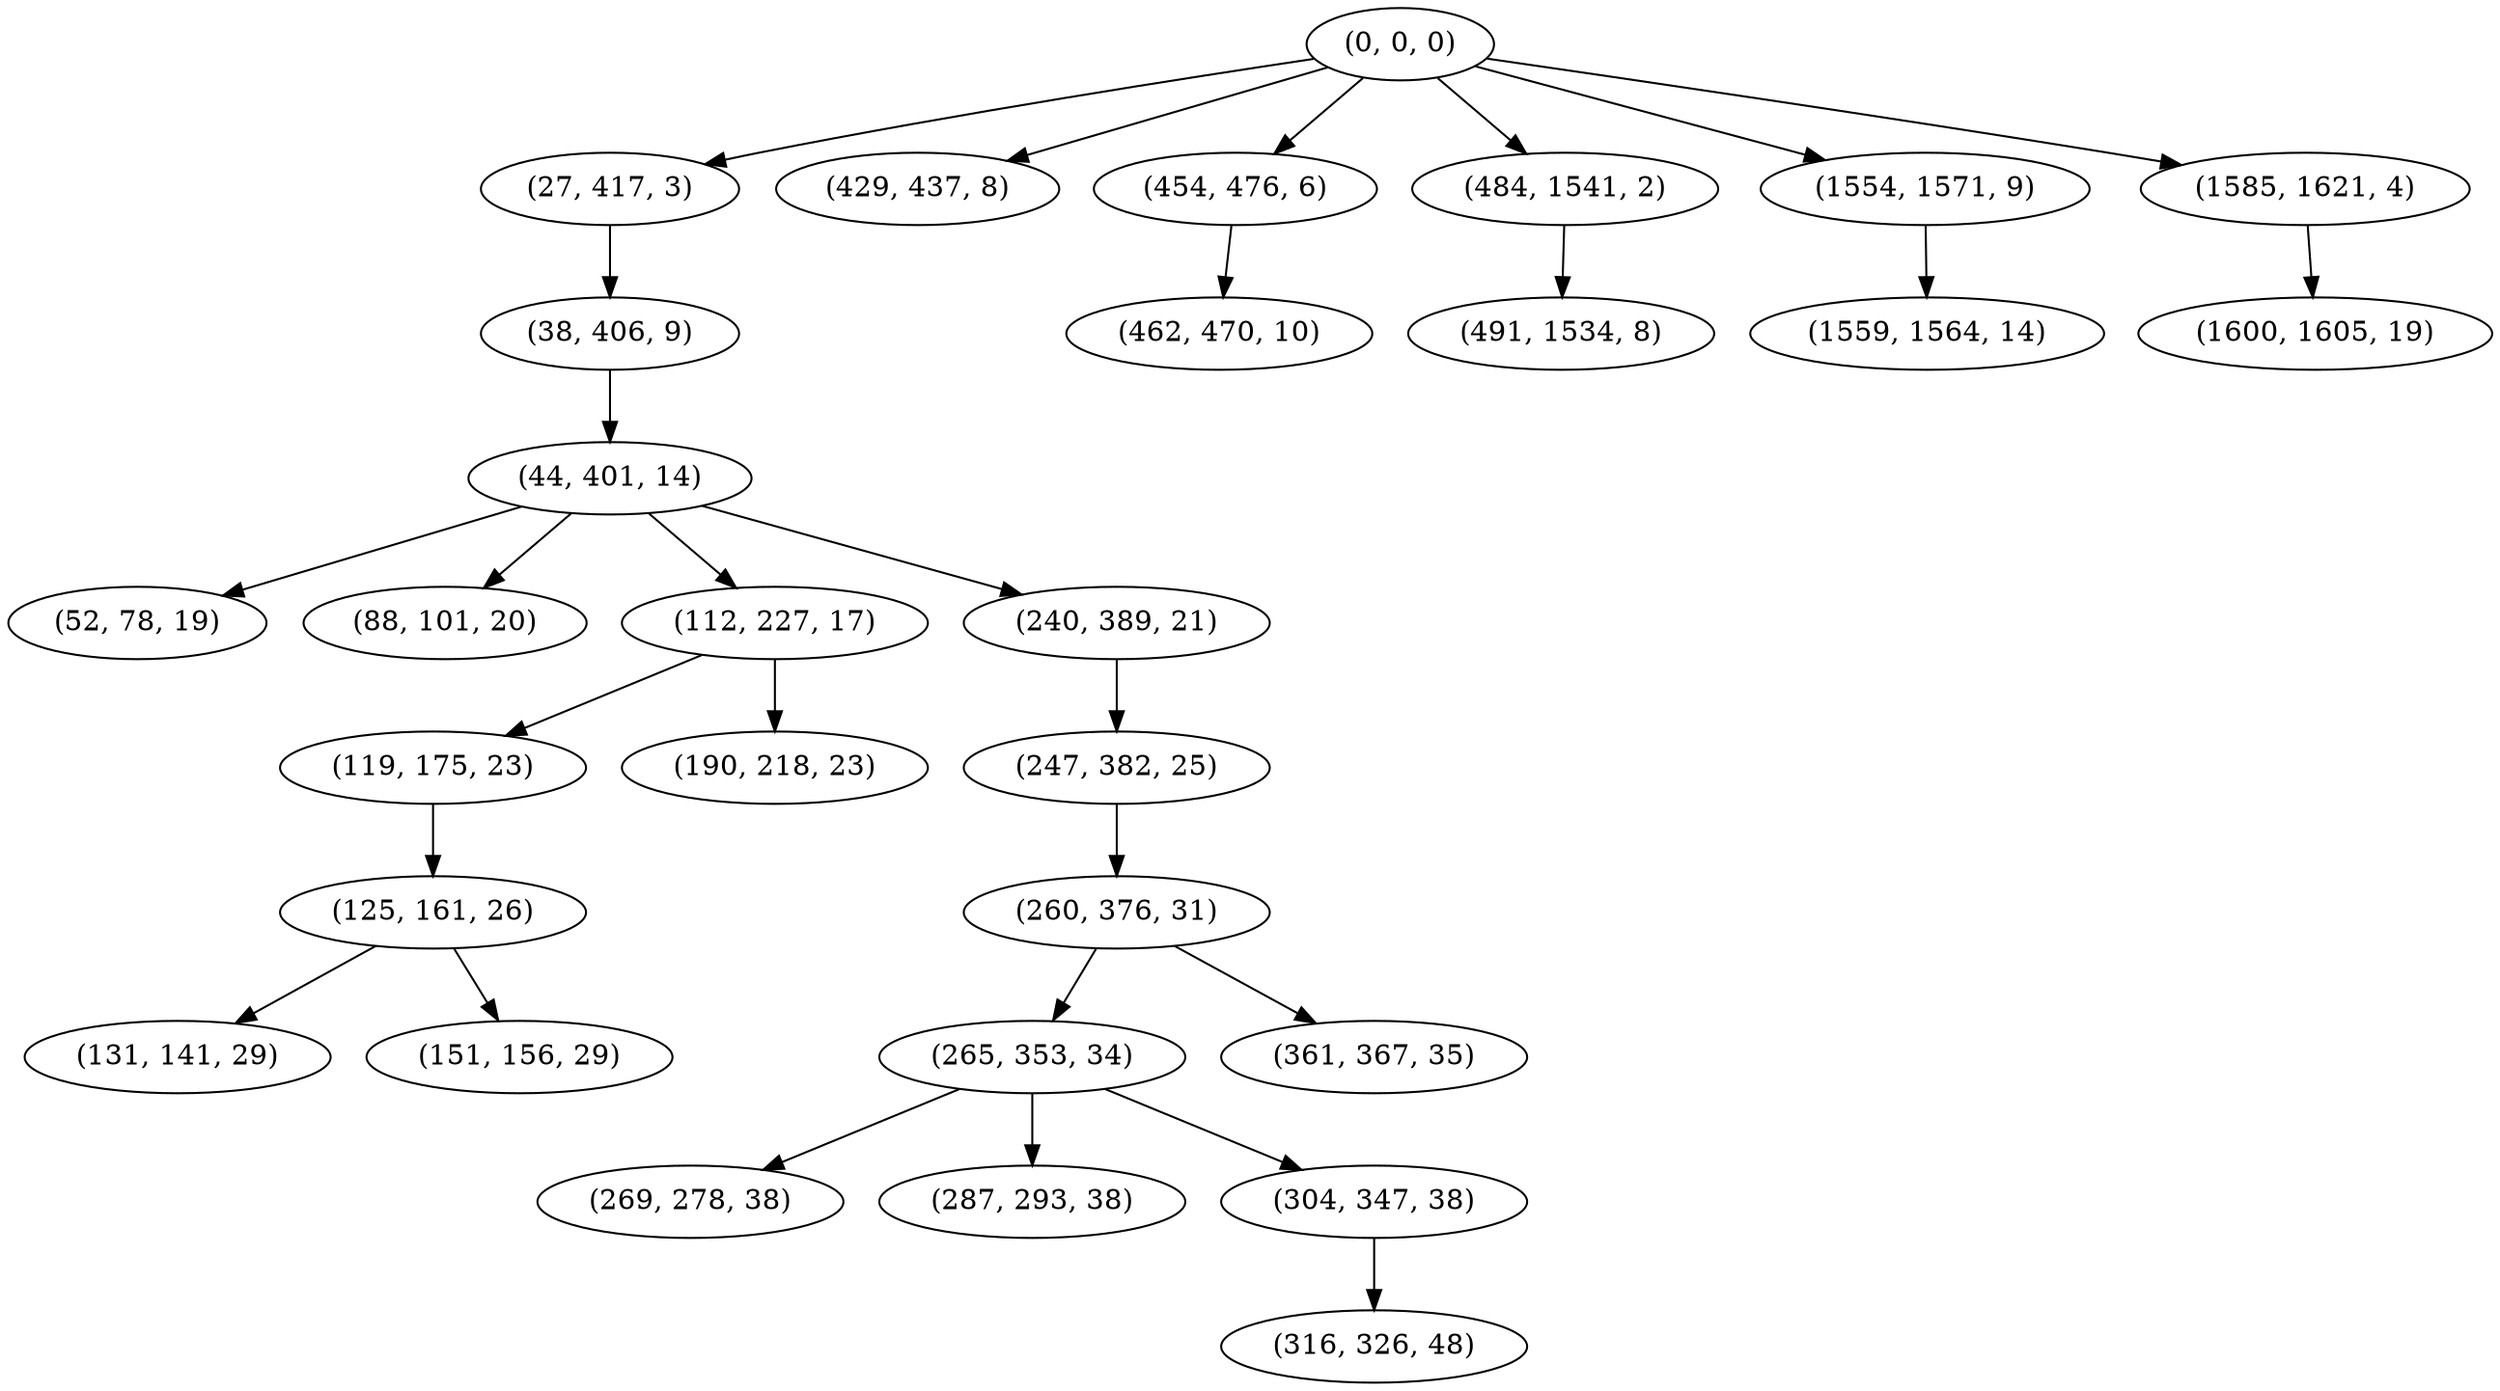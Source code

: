 digraph tree {
    "(0, 0, 0)";
    "(27, 417, 3)";
    "(38, 406, 9)";
    "(44, 401, 14)";
    "(52, 78, 19)";
    "(88, 101, 20)";
    "(112, 227, 17)";
    "(119, 175, 23)";
    "(125, 161, 26)";
    "(131, 141, 29)";
    "(151, 156, 29)";
    "(190, 218, 23)";
    "(240, 389, 21)";
    "(247, 382, 25)";
    "(260, 376, 31)";
    "(265, 353, 34)";
    "(269, 278, 38)";
    "(287, 293, 38)";
    "(304, 347, 38)";
    "(316, 326, 48)";
    "(361, 367, 35)";
    "(429, 437, 8)";
    "(454, 476, 6)";
    "(462, 470, 10)";
    "(484, 1541, 2)";
    "(491, 1534, 8)";
    "(1554, 1571, 9)";
    "(1559, 1564, 14)";
    "(1585, 1621, 4)";
    "(1600, 1605, 19)";
    "(0, 0, 0)" -> "(27, 417, 3)";
    "(0, 0, 0)" -> "(429, 437, 8)";
    "(0, 0, 0)" -> "(454, 476, 6)";
    "(0, 0, 0)" -> "(484, 1541, 2)";
    "(0, 0, 0)" -> "(1554, 1571, 9)";
    "(0, 0, 0)" -> "(1585, 1621, 4)";
    "(27, 417, 3)" -> "(38, 406, 9)";
    "(38, 406, 9)" -> "(44, 401, 14)";
    "(44, 401, 14)" -> "(52, 78, 19)";
    "(44, 401, 14)" -> "(88, 101, 20)";
    "(44, 401, 14)" -> "(112, 227, 17)";
    "(44, 401, 14)" -> "(240, 389, 21)";
    "(112, 227, 17)" -> "(119, 175, 23)";
    "(112, 227, 17)" -> "(190, 218, 23)";
    "(119, 175, 23)" -> "(125, 161, 26)";
    "(125, 161, 26)" -> "(131, 141, 29)";
    "(125, 161, 26)" -> "(151, 156, 29)";
    "(240, 389, 21)" -> "(247, 382, 25)";
    "(247, 382, 25)" -> "(260, 376, 31)";
    "(260, 376, 31)" -> "(265, 353, 34)";
    "(260, 376, 31)" -> "(361, 367, 35)";
    "(265, 353, 34)" -> "(269, 278, 38)";
    "(265, 353, 34)" -> "(287, 293, 38)";
    "(265, 353, 34)" -> "(304, 347, 38)";
    "(304, 347, 38)" -> "(316, 326, 48)";
    "(454, 476, 6)" -> "(462, 470, 10)";
    "(484, 1541, 2)" -> "(491, 1534, 8)";
    "(1554, 1571, 9)" -> "(1559, 1564, 14)";
    "(1585, 1621, 4)" -> "(1600, 1605, 19)";
}
